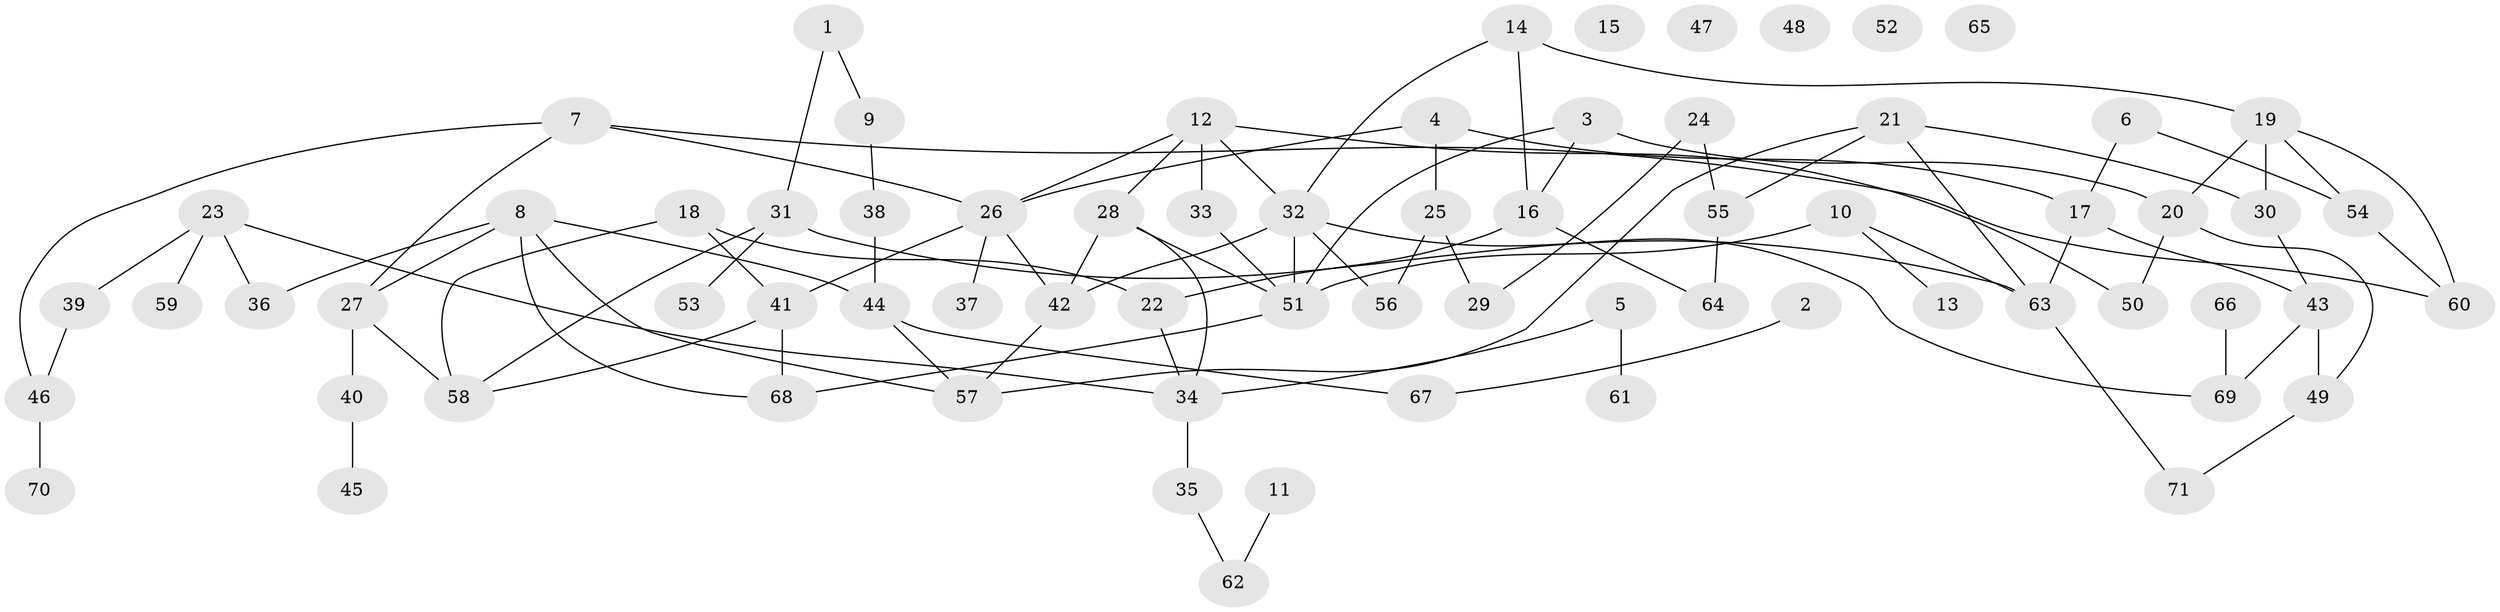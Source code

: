 // Generated by graph-tools (version 1.1) at 2025/33/03/09/25 02:33:31]
// undirected, 71 vertices, 97 edges
graph export_dot {
graph [start="1"]
  node [color=gray90,style=filled];
  1;
  2;
  3;
  4;
  5;
  6;
  7;
  8;
  9;
  10;
  11;
  12;
  13;
  14;
  15;
  16;
  17;
  18;
  19;
  20;
  21;
  22;
  23;
  24;
  25;
  26;
  27;
  28;
  29;
  30;
  31;
  32;
  33;
  34;
  35;
  36;
  37;
  38;
  39;
  40;
  41;
  42;
  43;
  44;
  45;
  46;
  47;
  48;
  49;
  50;
  51;
  52;
  53;
  54;
  55;
  56;
  57;
  58;
  59;
  60;
  61;
  62;
  63;
  64;
  65;
  66;
  67;
  68;
  69;
  70;
  71;
  1 -- 9;
  1 -- 31;
  2 -- 67;
  3 -- 16;
  3 -- 20;
  3 -- 51;
  4 -- 17;
  4 -- 25;
  4 -- 26;
  5 -- 34;
  5 -- 61;
  6 -- 17;
  6 -- 54;
  7 -- 26;
  7 -- 27;
  7 -- 46;
  7 -- 60;
  8 -- 27;
  8 -- 36;
  8 -- 44;
  8 -- 57;
  8 -- 68;
  9 -- 38;
  10 -- 13;
  10 -- 51;
  10 -- 63;
  11 -- 62;
  12 -- 26;
  12 -- 28;
  12 -- 32;
  12 -- 33;
  12 -- 50;
  14 -- 16;
  14 -- 19;
  14 -- 32;
  16 -- 22;
  16 -- 64;
  17 -- 43;
  17 -- 63;
  18 -- 22;
  18 -- 41;
  18 -- 58;
  19 -- 20;
  19 -- 30;
  19 -- 54;
  19 -- 60;
  20 -- 49;
  20 -- 50;
  21 -- 30;
  21 -- 55;
  21 -- 57;
  21 -- 63;
  22 -- 34;
  23 -- 34;
  23 -- 36;
  23 -- 39;
  23 -- 59;
  24 -- 29;
  24 -- 55;
  25 -- 29;
  25 -- 56;
  26 -- 37;
  26 -- 41;
  26 -- 42;
  27 -- 40;
  27 -- 58;
  28 -- 34;
  28 -- 42;
  28 -- 51;
  30 -- 43;
  31 -- 53;
  31 -- 58;
  31 -- 63;
  32 -- 42;
  32 -- 51;
  32 -- 56;
  32 -- 69;
  33 -- 51;
  34 -- 35;
  35 -- 62;
  38 -- 44;
  39 -- 46;
  40 -- 45;
  41 -- 58;
  41 -- 68;
  42 -- 57;
  43 -- 49;
  43 -- 69;
  44 -- 57;
  44 -- 67;
  46 -- 70;
  49 -- 71;
  51 -- 68;
  54 -- 60;
  55 -- 64;
  63 -- 71;
  66 -- 69;
}
